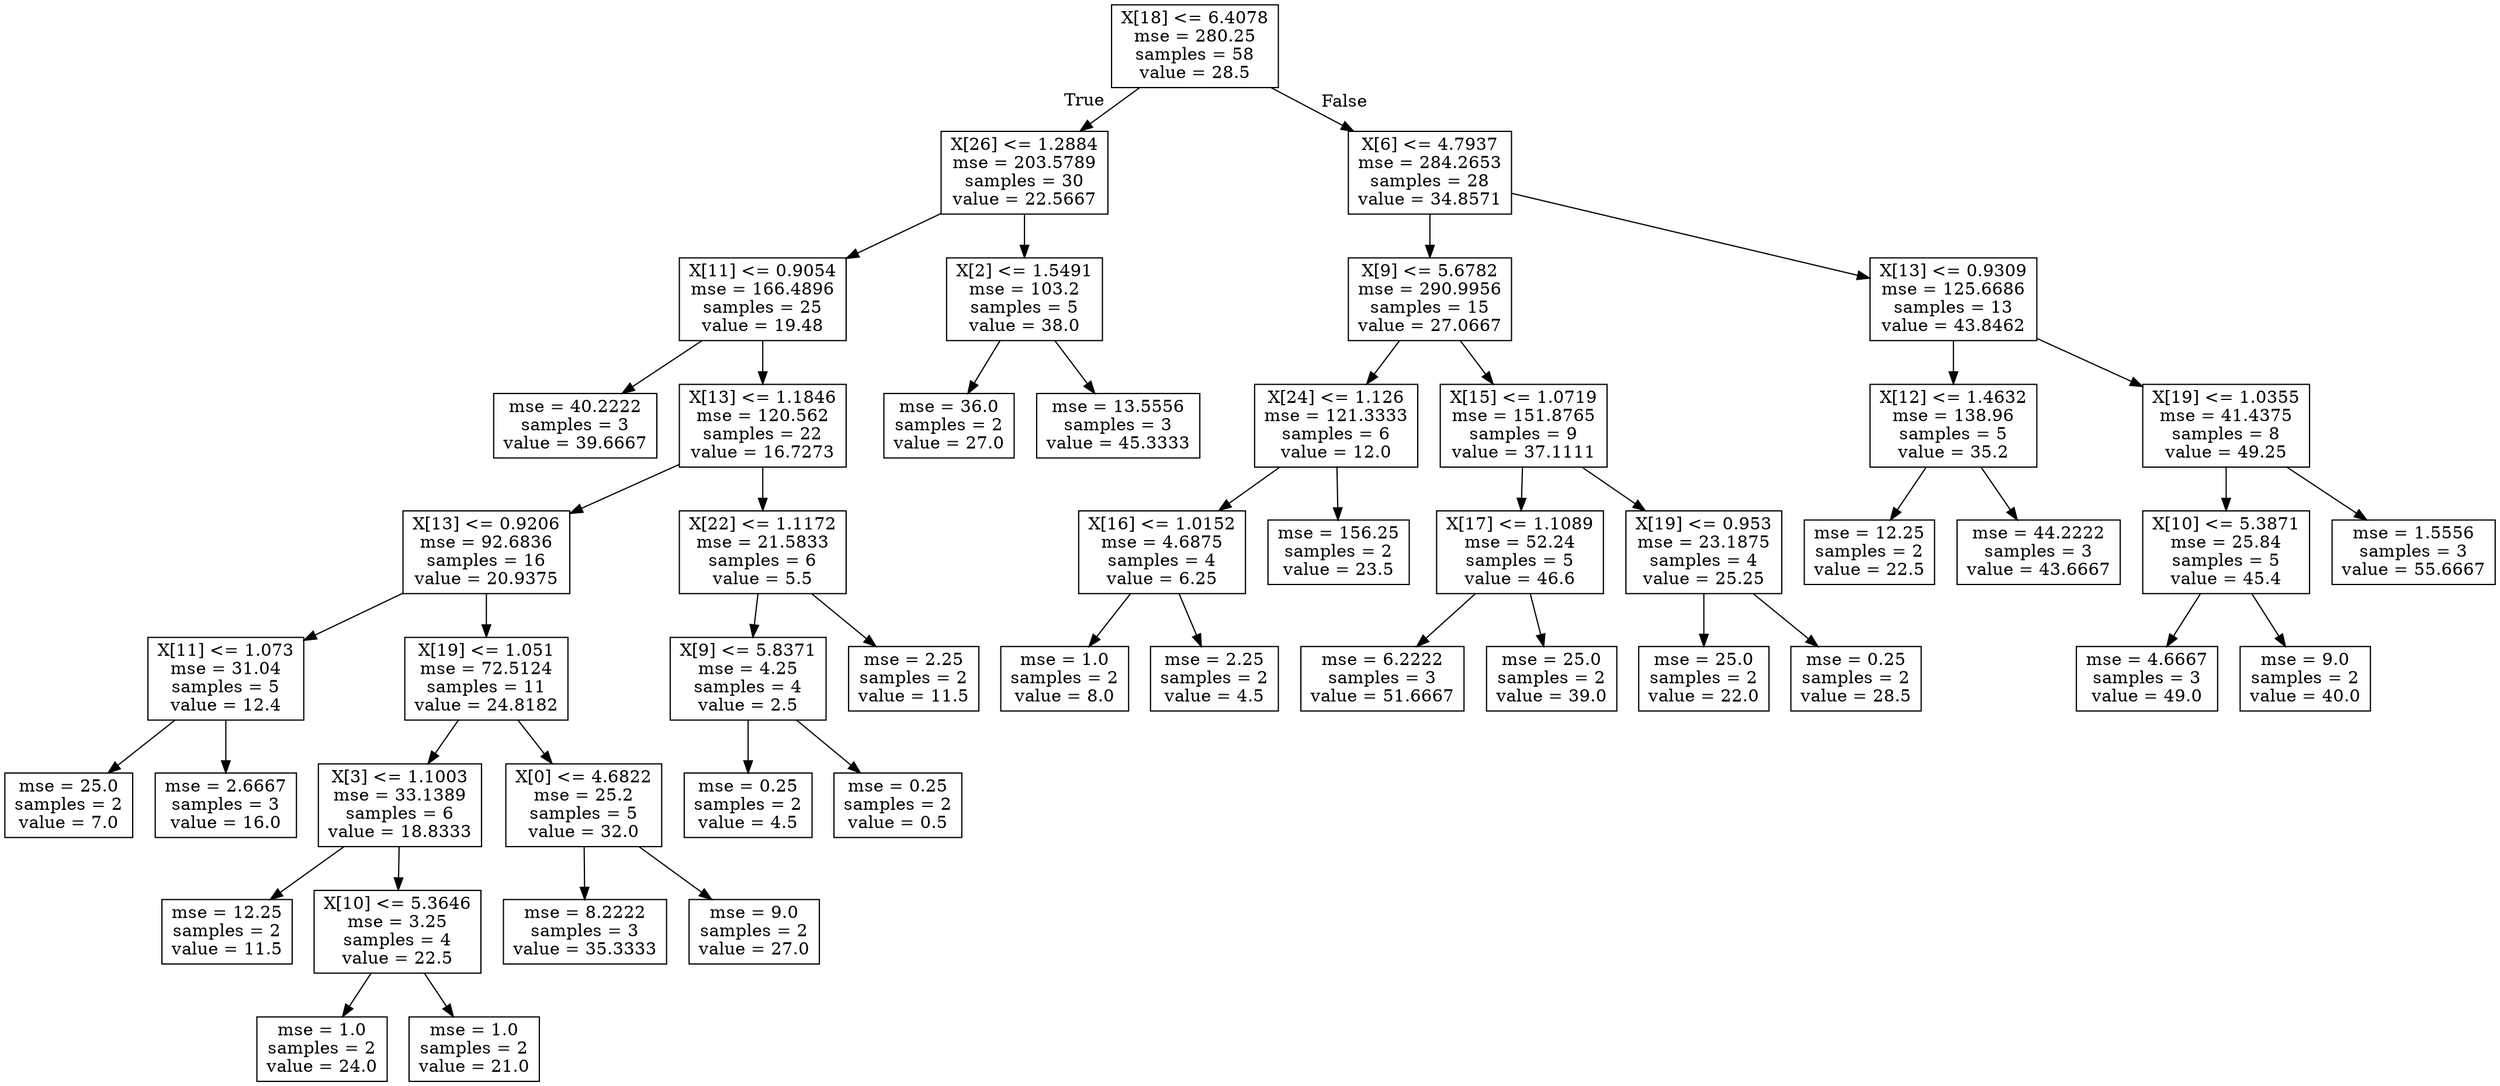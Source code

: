 digraph Tree {
node [shape=box] ;
0 [label="X[18] <= 6.4078\nmse = 280.25\nsamples = 58\nvalue = 28.5"] ;
1 [label="X[26] <= 1.2884\nmse = 203.5789\nsamples = 30\nvalue = 22.5667"] ;
0 -> 1 [labeldistance=2.5, labelangle=45, headlabel="True"] ;
2 [label="X[11] <= 0.9054\nmse = 166.4896\nsamples = 25\nvalue = 19.48"] ;
1 -> 2 ;
3 [label="mse = 40.2222\nsamples = 3\nvalue = 39.6667"] ;
2 -> 3 ;
4 [label="X[13] <= 1.1846\nmse = 120.562\nsamples = 22\nvalue = 16.7273"] ;
2 -> 4 ;
5 [label="X[13] <= 0.9206\nmse = 92.6836\nsamples = 16\nvalue = 20.9375"] ;
4 -> 5 ;
6 [label="X[11] <= 1.073\nmse = 31.04\nsamples = 5\nvalue = 12.4"] ;
5 -> 6 ;
7 [label="mse = 25.0\nsamples = 2\nvalue = 7.0"] ;
6 -> 7 ;
8 [label="mse = 2.6667\nsamples = 3\nvalue = 16.0"] ;
6 -> 8 ;
9 [label="X[19] <= 1.051\nmse = 72.5124\nsamples = 11\nvalue = 24.8182"] ;
5 -> 9 ;
10 [label="X[3] <= 1.1003\nmse = 33.1389\nsamples = 6\nvalue = 18.8333"] ;
9 -> 10 ;
11 [label="mse = 12.25\nsamples = 2\nvalue = 11.5"] ;
10 -> 11 ;
12 [label="X[10] <= 5.3646\nmse = 3.25\nsamples = 4\nvalue = 22.5"] ;
10 -> 12 ;
13 [label="mse = 1.0\nsamples = 2\nvalue = 24.0"] ;
12 -> 13 ;
14 [label="mse = 1.0\nsamples = 2\nvalue = 21.0"] ;
12 -> 14 ;
15 [label="X[0] <= 4.6822\nmse = 25.2\nsamples = 5\nvalue = 32.0"] ;
9 -> 15 ;
16 [label="mse = 8.2222\nsamples = 3\nvalue = 35.3333"] ;
15 -> 16 ;
17 [label="mse = 9.0\nsamples = 2\nvalue = 27.0"] ;
15 -> 17 ;
18 [label="X[22] <= 1.1172\nmse = 21.5833\nsamples = 6\nvalue = 5.5"] ;
4 -> 18 ;
19 [label="X[9] <= 5.8371\nmse = 4.25\nsamples = 4\nvalue = 2.5"] ;
18 -> 19 ;
20 [label="mse = 0.25\nsamples = 2\nvalue = 4.5"] ;
19 -> 20 ;
21 [label="mse = 0.25\nsamples = 2\nvalue = 0.5"] ;
19 -> 21 ;
22 [label="mse = 2.25\nsamples = 2\nvalue = 11.5"] ;
18 -> 22 ;
23 [label="X[2] <= 1.5491\nmse = 103.2\nsamples = 5\nvalue = 38.0"] ;
1 -> 23 ;
24 [label="mse = 36.0\nsamples = 2\nvalue = 27.0"] ;
23 -> 24 ;
25 [label="mse = 13.5556\nsamples = 3\nvalue = 45.3333"] ;
23 -> 25 ;
26 [label="X[6] <= 4.7937\nmse = 284.2653\nsamples = 28\nvalue = 34.8571"] ;
0 -> 26 [labeldistance=2.5, labelangle=-45, headlabel="False"] ;
27 [label="X[9] <= 5.6782\nmse = 290.9956\nsamples = 15\nvalue = 27.0667"] ;
26 -> 27 ;
28 [label="X[24] <= 1.126\nmse = 121.3333\nsamples = 6\nvalue = 12.0"] ;
27 -> 28 ;
29 [label="X[16] <= 1.0152\nmse = 4.6875\nsamples = 4\nvalue = 6.25"] ;
28 -> 29 ;
30 [label="mse = 1.0\nsamples = 2\nvalue = 8.0"] ;
29 -> 30 ;
31 [label="mse = 2.25\nsamples = 2\nvalue = 4.5"] ;
29 -> 31 ;
32 [label="mse = 156.25\nsamples = 2\nvalue = 23.5"] ;
28 -> 32 ;
33 [label="X[15] <= 1.0719\nmse = 151.8765\nsamples = 9\nvalue = 37.1111"] ;
27 -> 33 ;
34 [label="X[17] <= 1.1089\nmse = 52.24\nsamples = 5\nvalue = 46.6"] ;
33 -> 34 ;
35 [label="mse = 6.2222\nsamples = 3\nvalue = 51.6667"] ;
34 -> 35 ;
36 [label="mse = 25.0\nsamples = 2\nvalue = 39.0"] ;
34 -> 36 ;
37 [label="X[19] <= 0.953\nmse = 23.1875\nsamples = 4\nvalue = 25.25"] ;
33 -> 37 ;
38 [label="mse = 25.0\nsamples = 2\nvalue = 22.0"] ;
37 -> 38 ;
39 [label="mse = 0.25\nsamples = 2\nvalue = 28.5"] ;
37 -> 39 ;
40 [label="X[13] <= 0.9309\nmse = 125.6686\nsamples = 13\nvalue = 43.8462"] ;
26 -> 40 ;
41 [label="X[12] <= 1.4632\nmse = 138.96\nsamples = 5\nvalue = 35.2"] ;
40 -> 41 ;
42 [label="mse = 12.25\nsamples = 2\nvalue = 22.5"] ;
41 -> 42 ;
43 [label="mse = 44.2222\nsamples = 3\nvalue = 43.6667"] ;
41 -> 43 ;
44 [label="X[19] <= 1.0355\nmse = 41.4375\nsamples = 8\nvalue = 49.25"] ;
40 -> 44 ;
45 [label="X[10] <= 5.3871\nmse = 25.84\nsamples = 5\nvalue = 45.4"] ;
44 -> 45 ;
46 [label="mse = 4.6667\nsamples = 3\nvalue = 49.0"] ;
45 -> 46 ;
47 [label="mse = 9.0\nsamples = 2\nvalue = 40.0"] ;
45 -> 47 ;
48 [label="mse = 1.5556\nsamples = 3\nvalue = 55.6667"] ;
44 -> 48 ;
}
